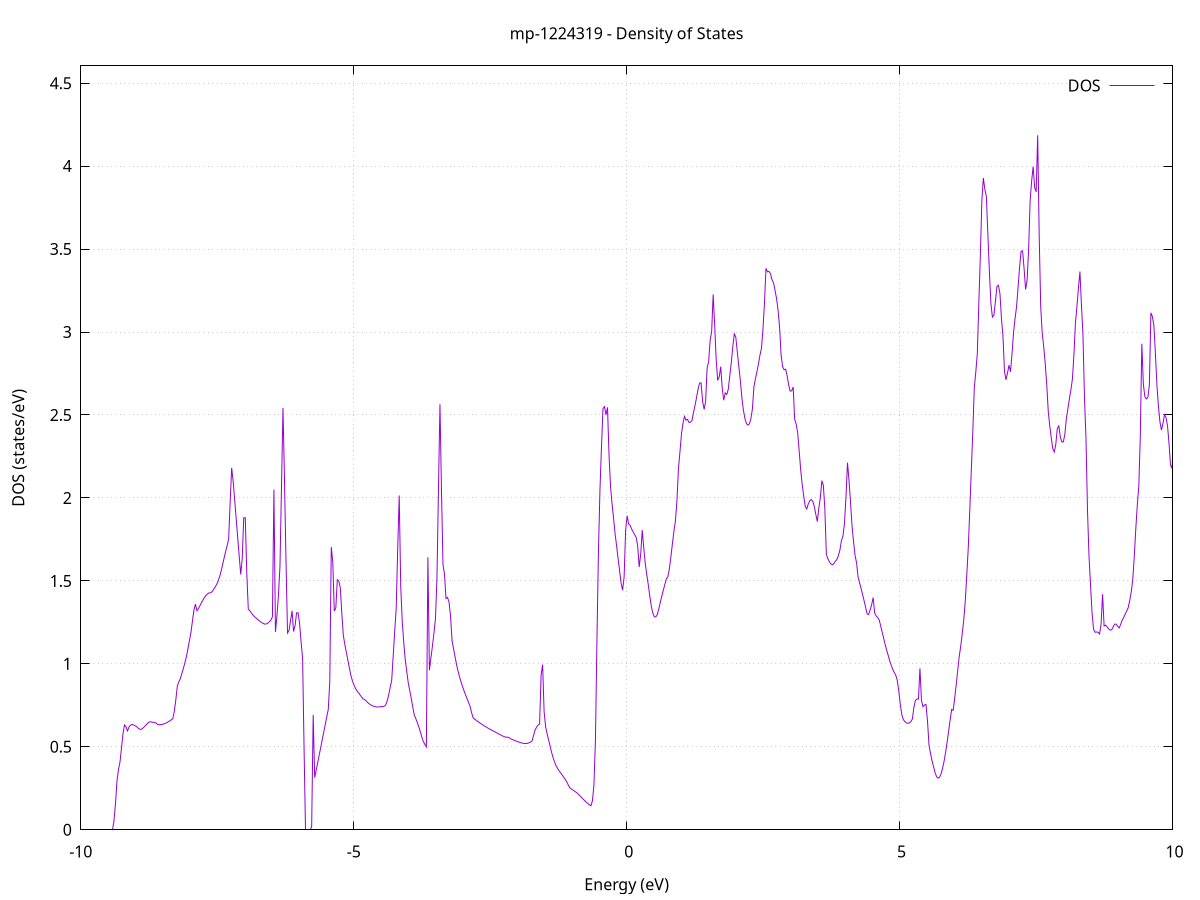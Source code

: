 set title 'mp-1224319 - Density of States'
set xlabel 'Energy (eV)'
set ylabel 'DOS (states/eV)'
set grid
set xrange [-10:10]
set yrange [0:4.604]
set xzeroaxis lt -1
set terminal png size 800,600
set output 'mp-1224319_dos_gnuplot.png'
plot '-' using 1:2 with lines title 'DOS'
-21.587300 0.000000
-21.559600 0.000000
-21.532000 0.000000
-21.504300 0.000000
-21.476700 0.000000
-21.449000 0.000000
-21.421400 0.000000
-21.393700 0.000000
-21.366100 0.000000
-21.338400 0.000000
-21.310800 0.000000
-21.283100 0.000000
-21.255400 0.000000
-21.227800 0.000000
-21.200100 0.000000
-21.172500 0.000000
-21.144800 0.000000
-21.117200 0.000000
-21.089500 0.000000
-21.061900 0.000000
-21.034200 0.000000
-21.006600 0.000000
-20.978900 0.000000
-20.951300 0.000000
-20.923600 0.000000
-20.896000 0.000000
-20.868300 0.000000
-20.840700 0.000000
-20.813000 0.000000
-20.785400 0.000000
-20.757700 0.000000
-20.730100 0.000000
-20.702400 0.000000
-20.674800 0.000000
-20.647100 0.000000
-20.619500 0.000000
-20.591800 0.000000
-20.564200 0.000000
-20.536500 0.000000
-20.508800 0.000000
-20.481200 0.000000
-20.453500 0.000000
-20.425900 0.000000
-20.398200 0.000000
-20.370600 0.000000
-20.342900 0.000000
-20.315300 0.000000
-20.287600 0.000000
-20.260000 0.000000
-20.232300 0.000000
-20.204700 0.000000
-20.177000 0.000000
-20.149400 0.000000
-20.121700 0.000000
-20.094100 0.000000
-20.066400 0.000000
-20.038800 0.000000
-20.011100 0.000000
-19.983500 0.000000
-19.955800 0.000000
-19.928200 0.000000
-19.900500 0.000000
-19.872900 0.000000
-19.845200 0.000000
-19.817500 0.000000
-19.789900 0.000000
-19.762200 0.000000
-19.734600 0.000000
-19.706900 0.000000
-19.679300 0.000000
-19.651600 0.000000
-19.624000 0.000000
-19.596300 0.000000
-19.568700 0.000000
-19.541000 0.000000
-19.513400 0.000000
-19.485700 0.000000
-19.458100 0.000000
-19.430400 0.000000
-19.402800 0.000000
-19.375100 0.000000
-19.347500 0.000000
-19.319800 0.000000
-19.292200 0.000000
-19.264500 0.000000
-19.236900 0.000000
-19.209200 0.000000
-19.181600 0.000000
-19.153900 0.000000
-19.126300 0.000000
-19.098600 0.000000
-19.070900 217.103200
-19.043300 0.000000
-19.015600 0.000000
-18.988000 0.000000
-18.960300 0.000000
-18.932700 0.000000
-18.905000 0.000000
-18.877400 0.000000
-18.849700 0.000000
-18.822100 0.000000
-18.794400 0.000000
-18.766800 0.000000
-18.739100 0.000000
-18.711500 0.000000
-18.683800 0.000000
-18.656200 0.000000
-18.628500 0.000000
-18.600900 0.000000
-18.573200 0.000000
-18.545600 0.000000
-18.517900 0.000000
-18.490300 0.000000
-18.462600 0.000000
-18.435000 0.000000
-18.407300 0.000000
-18.379600 0.000000
-18.352000 0.000000
-18.324300 0.000000
-18.296700 0.000000
-18.269000 0.000000
-18.241400 0.000000
-18.213700 0.000000
-18.186100 0.000000
-18.158400 0.000000
-18.130800 0.000000
-18.103100 0.000000
-18.075500 0.000000
-18.047800 0.000000
-18.020200 0.000000
-17.992500 0.000000
-17.964900 0.000000
-17.937200 0.000000
-17.909600 0.000000
-17.881900 0.000000
-17.854300 0.000000
-17.826600 0.000000
-17.799000 0.000000
-17.771300 0.000000
-17.743700 0.000000
-17.716000 0.000000
-17.688400 0.000000
-17.660700 0.000000
-17.633000 0.000000
-17.605400 0.000000
-17.577700 0.000000
-17.550100 0.000000
-17.522400 0.000000
-17.494800 0.000000
-17.467100 0.000000
-17.439500 0.000000
-17.411800 0.000000
-17.384200 0.000000
-17.356500 0.000000
-17.328900 0.000000
-17.301200 0.000000
-17.273600 0.000000
-17.245900 0.000000
-17.218300 0.000000
-17.190600 0.000000
-17.163000 0.000000
-17.135300 0.000000
-17.107700 0.000000
-17.080000 0.000000
-17.052400 0.000000
-17.024700 0.000000
-16.997100 0.000000
-16.969400 0.000000
-16.941800 0.000000
-16.914100 0.000000
-16.886400 0.000000
-16.858800 0.000000
-16.831100 0.000000
-16.803500 0.000000
-16.775800 0.000000
-16.748200 0.000000
-16.720500 0.000000
-16.692900 0.000000
-16.665200 0.000000
-16.637600 0.000000
-16.609900 0.000000
-16.582300 0.000000
-16.554600 0.000000
-16.527000 0.000000
-16.499300 0.000000
-16.471700 0.000000
-16.444000 0.000000
-16.416400 0.000000
-16.388700 0.000000
-16.361100 0.000000
-16.333400 0.000000
-16.305800 0.000000
-16.278100 0.000000
-16.250500 0.000000
-16.222800 0.000000
-16.195100 0.000000
-16.167500 0.000000
-16.139800 0.000000
-16.112200 0.000000
-16.084500 0.000000
-16.056900 0.000000
-16.029200 0.000000
-16.001600 0.000000
-15.973900 0.000000
-15.946300 0.000000
-15.918600 0.000000
-15.891000 0.000000
-15.863300 0.000000
-15.835700 0.000000
-15.808000 0.000000
-15.780400 0.000000
-15.752700 0.000000
-15.725100 0.000000
-15.697400 0.000000
-15.669800 0.000000
-15.642100 0.000000
-15.614500 0.000000
-15.586800 0.000000
-15.559200 0.000000
-15.531500 0.000000
-15.503900 0.000000
-15.476200 0.000000
-15.448500 0.000000
-15.420900 0.000000
-15.393200 0.000000
-15.365600 0.000000
-15.337900 0.000000
-15.310300 0.000000
-15.282600 0.000000
-15.255000 0.000000
-15.227300 0.000000
-15.199700 0.000000
-15.172000 0.000000
-15.144400 0.000000
-15.116700 0.000000
-15.089100 0.000000
-15.061400 0.000000
-15.033800 0.000000
-15.006100 0.000000
-14.978500 0.000000
-14.950800 0.000000
-14.923200 0.000000
-14.895500 0.000000
-14.867900 0.000000
-14.840200 0.000000
-14.812600 0.000000
-14.784900 0.000000
-14.757200 0.000000
-14.729600 0.000000
-14.701900 0.000000
-14.674300 0.000000
-14.646600 0.000000
-14.619000 0.000000
-14.591300 0.000000
-14.563700 0.000000
-14.536000 0.000000
-14.508400 0.000000
-14.480700 0.000000
-14.453100 0.000000
-14.425400 0.000000
-14.397800 0.000000
-14.370100 0.000000
-14.342500 0.000000
-14.314800 0.000000
-14.287200 0.000000
-14.259500 0.000000
-14.231900 0.000000
-14.204200 0.000000
-14.176600 0.000000
-14.148900 0.000000
-14.121300 0.000000
-14.093600 0.000000
-14.066000 0.000000
-14.038300 0.000000
-14.010600 0.000000
-13.983000 0.000000
-13.955300 0.000000
-13.927700 0.000000
-13.900000 0.000000
-13.872400 0.000000
-13.844700 0.000000
-13.817100 0.000000
-13.789400 0.000000
-13.761800 0.000000
-13.734100 0.000000
-13.706500 0.000000
-13.678800 0.000000
-13.651200 0.000000
-13.623500 0.000000
-13.595900 0.000000
-13.568200 0.000000
-13.540600 0.000000
-13.512900 0.000000
-13.485300 0.000000
-13.457600 0.000000
-13.430000 0.000000
-13.402300 0.000000
-13.374700 0.000000
-13.347000 0.000000
-13.319300 0.000000
-13.291700 0.000000
-13.264000 0.000000
-13.236400 0.000000
-13.208700 0.000000
-13.181100 0.000000
-13.153400 0.000000
-13.125800 0.000000
-13.098100 0.000000
-13.070500 0.000000
-13.042800 0.000000
-13.015200 0.000000
-12.987500 0.000000
-12.959900 0.000000
-12.932200 0.000000
-12.904600 0.000000
-12.876900 0.000000
-12.849300 0.000000
-12.821600 0.000000
-12.794000 0.000000
-12.766300 0.000000
-12.738700 0.000000
-12.711000 0.000000
-12.683400 0.000000
-12.655700 0.000000
-12.628100 0.000000
-12.600400 0.000000
-12.572700 0.000000
-12.545100 0.000000
-12.517400 0.000000
-12.489800 0.000000
-12.462100 0.000000
-12.434500 0.000000
-12.406800 0.000000
-12.379200 0.000000
-12.351500 0.000000
-12.323900 0.000000
-12.296200 0.000000
-12.268600 0.000000
-12.240900 0.000000
-12.213300 0.000000
-12.185600 0.000000
-12.158000 0.000000
-12.130300 0.000000
-12.102700 0.000000
-12.075000 0.000000
-12.047400 0.000000
-12.019700 0.000000
-11.992100 0.000000
-11.964400 0.000000
-11.936800 0.000000
-11.909100 0.000000
-11.881500 0.000000
-11.853800 0.000000
-11.826100 0.000000
-11.798500 0.000000
-11.770800 0.000000
-11.743200 0.000000
-11.715500 0.000000
-11.687900 0.000000
-11.660200 0.000000
-11.632600 0.000000
-11.604900 0.000000
-11.577300 0.000000
-11.549600 0.000000
-11.522000 0.000000
-11.494300 0.000000
-11.466700 0.000000
-11.439000 0.000000
-11.411400 0.000000
-11.383700 0.000000
-11.356100 0.000000
-11.328400 0.000000
-11.300800 0.000000
-11.273100 0.000000
-11.245500 0.000000
-11.217800 0.000000
-11.190200 0.000000
-11.162500 0.000000
-11.134800 0.000000
-11.107200 0.000000
-11.079500 0.000000
-11.051900 0.000000
-11.024200 0.000000
-10.996600 0.000000
-10.968900 0.000000
-10.941300 0.000000
-10.913600 0.000000
-10.886000 0.000000
-10.858300 0.000000
-10.830700 0.000000
-10.803000 0.000000
-10.775400 0.000000
-10.747700 0.000000
-10.720100 0.000000
-10.692400 0.000000
-10.664800 0.000000
-10.637100 0.000000
-10.609500 0.000000
-10.581800 0.000000
-10.554200 0.000000
-10.526500 0.000000
-10.498900 0.000000
-10.471200 0.000000
-10.443600 0.000000
-10.415900 0.000000
-10.388200 0.000000
-10.360600 0.000000
-10.332900 0.000000
-10.305300 0.000000
-10.277600 0.000000
-10.250000 0.000000
-10.222300 0.000000
-10.194700 0.000000
-10.167000 0.000000
-10.139400 0.000000
-10.111700 0.000000
-10.084100 0.000000
-10.056400 0.000000
-10.028800 0.000000
-10.001100 0.000000
-9.973500 0.000000
-9.945800 0.000000
-9.918200 0.000000
-9.890500 0.000000
-9.862900 0.000000
-9.835200 0.000000
-9.807600 0.000000
-9.779900 0.000000
-9.752300 0.000000
-9.724600 0.000000
-9.696900 0.000000
-9.669300 0.000000
-9.641600 0.000000
-9.614000 0.000000
-9.586300 0.000000
-9.558700 0.000000
-9.531000 0.000000
-9.503400 0.000000
-9.475700 0.000000
-9.448100 0.000000
-9.420400 0.000000
-9.392800 0.051700
-9.365100 0.155200
-9.337500 0.291100
-9.309800 0.363500
-9.282200 0.407700
-9.254500 0.491900
-9.226900 0.578100
-9.199200 0.631700
-9.171600 0.620900
-9.143900 0.596000
-9.116300 0.619500
-9.088600 0.630900
-9.061000 0.634400
-9.033300 0.631700
-9.005700 0.626800
-8.978000 0.622300
-8.950300 0.612700
-8.922700 0.606600
-8.895000 0.605000
-8.867400 0.611000
-8.839700 0.620200
-8.812100 0.629500
-8.784400 0.638700
-8.756800 0.648000
-8.729100 0.651200
-8.701500 0.648700
-8.673800 0.647900
-8.646200 0.646500
-8.618500 0.643200
-8.590900 0.633200
-8.563200 0.633300
-8.535600 0.633600
-8.507900 0.635300
-8.480300 0.637900
-8.452600 0.641300
-8.425000 0.645500
-8.397300 0.651000
-8.369700 0.656900
-8.342000 0.662700
-8.314400 0.668600
-8.286700 0.714100
-8.259000 0.783400
-8.231400 0.866400
-8.203700 0.892000
-8.176100 0.911400
-8.148400 0.942400
-8.120800 0.972400
-8.093100 1.006200
-8.065500 1.043800
-8.037800 1.089400
-8.010200 1.139900
-7.982500 1.187500
-7.954900 1.257500
-7.927200 1.324100
-7.899600 1.359900
-7.871900 1.320300
-7.844300 1.332900
-7.816600 1.350800
-7.789000 1.368700
-7.761300 1.385600
-7.733700 1.400500
-7.706000 1.413700
-7.678400 1.421800
-7.650700 1.427600
-7.623100 1.428000
-7.595400 1.434800
-7.567800 1.448300
-7.540100 1.461700
-7.512400 1.477600
-7.484800 1.498600
-7.457100 1.525200
-7.429500 1.557900
-7.401800 1.598300
-7.374200 1.638400
-7.346500 1.677200
-7.318900 1.712100
-7.291200 1.753700
-7.263600 1.976300
-7.235900 2.181000
-7.208300 2.099600
-7.180600 1.986900
-7.153000 1.874000
-7.125300 1.760900
-7.097700 1.647500
-7.070000 1.538600
-7.042400 1.638100
-7.014700 1.880400
-6.987100 1.880800
-6.959400 1.550100
-6.931800 1.330600
-6.904100 1.320000
-6.876500 1.307000
-6.848800 1.295200
-6.821100 1.285800
-6.793500 1.277400
-6.765800 1.269400
-6.738200 1.261800
-6.710500 1.254800
-6.682900 1.248400
-6.655200 1.243000
-6.627600 1.239300
-6.599900 1.240900
-6.572300 1.246000
-6.544600 1.253400
-6.517000 1.263900
-6.489300 1.283500
-6.461700 2.050300
-6.434000 1.192500
-6.406400 1.290200
-6.378700 1.415800
-6.351100 1.587100
-6.323400 2.062400
-6.295800 2.541800
-6.268100 2.104200
-6.240500 1.619000
-6.212800 1.186100
-6.185200 1.200400
-6.157500 1.260900
-6.129900 1.319300
-6.102200 1.194500
-6.074500 1.230500
-6.046900 1.307200
-6.019200 1.308300
-5.991600 1.242400
-5.963900 1.130300
-5.936300 1.033200
-5.908600 0.469200
-5.881000 0.000000
-5.853300 0.000000
-5.825700 0.000000
-5.798000 0.000000
-5.770400 0.019100
-5.742700 0.692900
-5.715100 0.314100
-5.687400 0.359700
-5.659800 0.405300
-5.632100 0.451000
-5.604500 0.496700
-5.576800 0.542400
-5.549200 0.588200
-5.521500 0.634000
-5.493900 0.679900
-5.466200 0.725800
-5.438600 0.892100
-5.410900 1.704400
-5.383300 1.609600
-5.355600 1.317800
-5.327900 1.337300
-5.300300 1.507500
-5.272600 1.498300
-5.245000 1.457900
-5.217300 1.299500
-5.189700 1.169600
-5.162000 1.115500
-5.134400 1.068300
-5.106700 1.021300
-5.079100 0.974600
-5.051400 0.929200
-5.023800 0.897300
-4.996100 0.873000
-4.968500 0.853200
-4.940800 0.837500
-4.913200 0.825400
-4.885500 0.813400
-4.857900 0.801400
-4.830200 0.789400
-4.802600 0.785000
-4.774900 0.778000
-4.747300 0.767600
-4.719600 0.760200
-4.692000 0.753300
-4.664300 0.748300
-4.636600 0.744700
-4.609000 0.742100
-4.581300 0.740500
-4.553700 0.740000
-4.526000 0.740800
-4.498400 0.741900
-4.470700 0.743000
-4.443100 0.744100
-4.415400 0.751200
-4.387800 0.776000
-4.360100 0.812300
-4.332500 0.857100
-4.304800 0.898700
-4.277200 1.045500
-4.249500 1.193300
-4.221900 1.332500
-4.194200 1.693000
-4.166600 2.014700
-4.138900 1.467900
-4.111300 1.256200
-4.083600 1.131100
-4.056000 1.024200
-4.028300 0.953600
-4.000700 0.885100
-3.973000 0.837400
-3.945400 0.791600
-3.917700 0.738400
-3.890000 0.691800
-3.862400 0.669800
-3.834700 0.645700
-3.807100 0.619900
-3.779400 0.590900
-3.751800 0.557800
-3.724100 0.531600
-3.696500 0.514800
-3.668800 0.499300
-3.641200 1.642500
-3.613500 0.961400
-3.585900 1.034900
-3.558200 1.106600
-3.530600 1.183800
-3.502900 1.270700
-3.475300 1.511800
-3.447600 2.046600
-3.420000 2.564700
-3.392300 2.044700
-3.364700 1.597900
-3.337000 1.540200
-3.309400 1.393500
-3.281700 1.400200
-3.254100 1.372700
-3.226400 1.289000
-3.198700 1.139200
-3.171100 1.091000
-3.143400 1.042900
-3.115800 0.995000
-3.088100 0.954900
-3.060500 0.920700
-3.032800 0.890100
-3.005200 0.862200
-2.977500 0.836500
-2.949900 0.812700
-2.922200 0.789300
-2.894600 0.765900
-2.866900 0.742400
-2.839300 0.704300
-2.811600 0.673900
-2.784000 0.667000
-2.756300 0.660000
-2.728700 0.653100
-2.701000 0.646600
-2.673400 0.640400
-2.645700 0.634400
-2.618100 0.628500
-2.590400 0.622800
-2.562800 0.617200
-2.535100 0.611800
-2.507500 0.606600
-2.479800 0.601700
-2.452100 0.596900
-2.424500 0.592100
-2.396800 0.587300
-2.369200 0.582400
-2.341500 0.577400
-2.313900 0.572500
-2.286200 0.567700
-2.258600 0.563500
-2.230900 0.559900
-2.203300 0.557800
-2.175600 0.558000
-2.148000 0.553700
-2.120300 0.547500
-2.092700 0.543900
-2.065000 0.540200
-2.037400 0.536700
-2.009700 0.533100
-1.982100 0.529600
-1.954400 0.526500
-1.926800 0.523800
-1.899100 0.521500
-1.871500 0.520100
-1.843800 0.520100
-1.816200 0.521400
-1.788500 0.524100
-1.760800 0.528400
-1.733200 0.535400
-1.705500 0.568400
-1.677900 0.600700
-1.650200 0.618700
-1.622600 0.631100
-1.594900 0.637500
-1.567300 0.930600
-1.539600 0.995500
-1.512000 0.711000
-1.484300 0.620500
-1.456700 0.578900
-1.429000 0.540800
-1.401400 0.503200
-1.373700 0.465100
-1.346100 0.433100
-1.318400 0.406300
-1.290800 0.384600
-1.263100 0.367900
-1.235500 0.354500
-1.207800 0.341900
-1.180200 0.329800
-1.152500 0.317200
-1.124900 0.303900
-1.097200 0.288800
-1.069600 0.270100
-1.041900 0.253300
-1.014200 0.246800
-0.986600 0.240200
-0.958900 0.233800
-0.931300 0.227400
-0.903600 0.220500
-0.876000 0.212000
-0.848300 0.203000
-0.820700 0.193200
-0.793000 0.183300
-0.765400 0.174100
-0.737700 0.165600
-0.710100 0.157800
-0.682400 0.150800
-0.654800 0.144600
-0.627100 0.173500
-0.599500 0.269600
-0.571800 0.536200
-0.544200 1.141300
-0.516500 1.679300
-0.488900 2.048300
-0.461200 2.307000
-0.433600 2.539100
-0.405900 2.550300
-0.378300 2.499900
-0.350600 2.545600
-0.323000 2.260800
-0.295300 2.068400
-0.267600 1.966000
-0.240000 1.879700
-0.212300 1.784800
-0.184700 1.713700
-0.157000 1.635100
-0.129400 1.562400
-0.101700 1.486400
-0.074100 1.443900
-0.046400 1.522800
-0.018800 1.804400
0.008900 1.892300
0.036500 1.843300
0.064200 1.834600
0.091800 1.811700
0.119500 1.795200
0.147100 1.778800
0.174800 1.762300
0.202400 1.709900
0.230100 1.583400
0.257700 1.661600
0.285400 1.805900
0.313000 1.700100
0.340700 1.605600
0.368300 1.538300
0.396000 1.477200
0.423700 1.408500
0.451300 1.348800
0.479000 1.306600
0.506600 1.284400
0.534300 1.282800
0.561900 1.297000
0.589600 1.331600
0.617200 1.371800
0.644900 1.409900
0.672500 1.444900
0.700200 1.479100
0.727800 1.512700
0.755500 1.524700
0.783100 1.574800
0.810800 1.644800
0.838400 1.724000
0.866100 1.799800
0.893700 1.861500
0.921400 1.982400
0.949000 2.176700
0.976700 2.278300
1.004300 2.384600
1.032000 2.450900
1.059600 2.491400
1.087300 2.468400
1.114900 2.473900
1.142600 2.454800
1.170300 2.456300
1.197900 2.468000
1.225600 2.515200
1.253200 2.558400
1.280900 2.605300
1.308500 2.655600
1.336200 2.692400
1.363800 2.693300
1.391500 2.583000
1.419100 2.533400
1.446800 2.581400
1.474400 2.784600
1.502100 2.820000
1.529700 2.950100
1.557400 3.002700
1.585000 3.226500
1.612700 3.042700
1.640300 2.833000
1.668000 2.708600
1.695600 2.728500
1.723300 2.791200
1.750900 2.661800
1.778600 2.588800
1.806200 2.632900
1.833900 2.623300
1.861600 2.654800
1.889200 2.735100
1.916900 2.815500
1.944500 2.910700
1.972200 2.989100
1.999800 2.969100
2.027500 2.879400
2.055100 2.792800
2.082800 2.706500
2.110400 2.605700
2.138100 2.531000
2.165700 2.480400
2.193400 2.448700
2.221000 2.438700
2.248700 2.446400
2.276300 2.478100
2.304000 2.536100
2.331600 2.670000
2.359300 2.718200
2.386900 2.760500
2.414600 2.807600
2.442200 2.860900
2.469900 2.901400
2.497500 3.018900
2.525200 3.175600
2.552800 3.384100
2.580500 3.362500
2.608200 3.365300
2.635800 3.350900
2.663500 3.314700
2.691100 3.296400
2.718800 3.249600
2.746400 3.201300
2.774100 3.132600
2.801700 3.027800
2.829400 2.862500
2.857000 2.791900
2.884700 2.772500
2.912300 2.776100
2.940000 2.736100
2.967600 2.681600
2.995300 2.643600
3.022900 2.645600
3.050600 2.668200
3.078200 2.474000
3.105900 2.445000
3.133500 2.391400
3.161200 2.281500
3.188800 2.168000
3.216500 2.080100
3.244100 2.011300
3.271800 1.948100
3.299500 1.933400
3.327100 1.963600
3.354800 1.982800
3.382400 1.990100
3.410100 1.979200
3.437700 1.949000
3.465400 1.901400
3.493000 1.857600
3.520700 1.937700
3.548300 2.001000
3.576000 2.104000
3.603600 2.075500
3.631300 1.933000
3.658900 1.658800
3.686600 1.633300
3.714200 1.614700
3.741900 1.602200
3.769500 1.597100
3.797200 1.604500
3.824800 1.618800
3.852500 1.629600
3.880100 1.653600
3.907800 1.687600
3.935400 1.743500
3.963100 1.770900
3.990700 1.847200
4.018400 2.008600
4.046100 2.212100
4.073700 2.105800
4.101400 1.974400
4.129000 1.831700
4.156700 1.736900
4.184300 1.653200
4.212000 1.609300
4.239600 1.523400
4.267300 1.489000
4.294900 1.453800
4.322600 1.417900
4.350200 1.380000
4.377900 1.341300
4.405500 1.301500
4.433200 1.297200
4.460800 1.325700
4.488500 1.357000
4.516100 1.399600
4.543800 1.306100
4.571400 1.289400
4.599100 1.278300
4.626700 1.265100
4.654400 1.228100
4.682000 1.190300
4.709700 1.152500
4.737400 1.114700
4.765000 1.081300
4.792700 1.049600
4.820300 1.016700
4.848000 0.989800
4.875600 0.966800
4.903300 0.948000
4.930900 0.931700
4.958600 0.899100
4.986200 0.834400
5.013900 0.754100
5.041500 0.693600
5.069200 0.664000
5.096800 0.652100
5.124500 0.644600
5.152100 0.641600
5.179800 0.643500
5.207400 0.652700
5.235100 0.668100
5.262700 0.739800
5.290400 0.779600
5.318000 0.788100
5.345700 0.787600
5.373300 0.972500
5.401000 0.780400
5.428600 0.741900
5.456300 0.751600
5.484000 0.755800
5.511600 0.654800
5.539300 0.510100
5.566900 0.458700
5.594600 0.416600
5.622200 0.380400
5.649900 0.344200
5.677500 0.320600
5.705200 0.311300
5.732800 0.316900
5.760500 0.337500
5.788100 0.371000
5.815800 0.414000
5.843400 0.466600
5.871100 0.527700
5.898700 0.594000
5.926400 0.662000
5.954000 0.725200
5.981700 0.719500
6.009300 0.792100
6.037000 0.872700
6.064600 0.958900
6.092300 1.043600
6.119900 1.105500
6.147600 1.182000
6.175200 1.262800
6.202900 1.374900
6.230600 1.532600
6.258200 1.697800
6.285900 1.924700
6.313500 2.162000
6.341200 2.395000
6.368800 2.663300
6.396500 2.759200
6.424100 2.868500
6.451800 3.172700
6.479400 3.456300
6.507100 3.788300
6.534700 3.928500
6.562400 3.860800
6.590000 3.815800
6.617700 3.588500
6.645300 3.364500
6.673000 3.173600
6.700600 3.090000
6.728300 3.101200
6.755900 3.184700
6.783600 3.274700
6.811200 3.281600
6.838900 3.232100
6.866500 3.081300
6.894200 2.974600
6.921900 2.763100
6.949500 2.711900
6.977200 2.752000
7.004800 2.800400
7.032500 2.760300
7.060100 2.869600
7.087800 2.994400
7.115400 3.080800
7.143100 3.152200
7.170700 3.268600
7.198400 3.388800
7.226000 3.486200
7.253700 3.488900
7.281300 3.381900
7.309000 3.256200
7.336600 3.312600
7.364300 3.499000
7.391900 3.792600
7.419600 3.910300
7.447200 3.997200
7.474900 3.870100
7.502500 3.844500
7.530200 4.185700
7.557800 3.585600
7.585500 3.153600
7.613100 2.994700
7.640800 2.911200
7.668500 2.809800
7.696100 2.683700
7.723800 2.521400
7.751400 2.433900
7.779100 2.361900
7.806700 2.297600
7.834400 2.276700
7.862000 2.323600
7.889700 2.417200
7.917300 2.434200
7.945000 2.366500
7.972600 2.337600
8.000300 2.337700
8.027900 2.383500
8.055600 2.477500
8.083200 2.535900
8.110900 2.597100
8.138500 2.651600
8.166200 2.715600
8.193800 2.861700
8.221500 3.053500
8.249100 3.154100
8.276800 3.264300
8.304400 3.364800
8.332100 3.161000
8.359800 2.983300
8.387400 2.606700
8.415100 2.358600
8.442700 1.925300
8.470400 1.649200
8.498000 1.478400
8.525700 1.311200
8.553300 1.210200
8.581000 1.190300
8.608600 1.192200
8.636300 1.189900
8.663900 1.179900
8.691600 1.239400
8.719200 1.420100
8.746900 1.228000
8.774500 1.233200
8.802200 1.223400
8.829800 1.210600
8.857500 1.204100
8.885100 1.205100
8.912800 1.222500
8.940400 1.239400
8.968100 1.239200
8.995700 1.226100
9.023400 1.216500
9.051000 1.237400
9.078700 1.264000
9.106400 1.278600
9.134000 1.300300
9.161700 1.319100
9.189300 1.339400
9.217000 1.383000
9.244600 1.434400
9.272300 1.509500
9.299900 1.647600
9.327600 1.813900
9.355200 1.958300
9.382900 2.071900
9.410500 2.376200
9.438200 2.929200
9.465800 2.686000
9.493500 2.610300
9.521100 2.596500
9.548800 2.606100
9.576400 2.680900
9.604100 3.115500
9.631700 3.093100
9.659400 3.038800
9.687000 2.867800
9.714700 2.680000
9.742300 2.551100
9.770000 2.458000
9.797700 2.408900
9.825300 2.447600
9.853000 2.501800
9.880600 2.485600
9.908300 2.436000
9.935900 2.330300
9.963600 2.199300
9.991200 2.178100
10.018900 2.297900
10.046500 2.320200
10.074200 2.327300
10.101800 2.259300
10.129500 2.177300
10.157100 2.094700
10.184800 2.005000
10.212400 1.941500
10.240100 1.843100
10.267700 1.751600
10.295400 1.693700
10.323000 1.651300
10.350700 1.577300
10.378300 1.521400
10.406000 1.476800
10.433600 1.443200
10.461300 1.422200
10.488900 1.439000
10.516600 1.467300
10.544300 1.512000
10.571900 1.576200
10.599600 1.671600
10.627200 1.873700
10.654900 2.065200
10.682500 2.141000
10.710200 2.193100
10.737800 2.282200
10.765500 2.365100
10.793100 2.410400
10.820800 2.397000
10.848400 2.420100
10.876100 2.494200
10.903700 2.512500
10.931400 2.536100
10.959000 2.618700
10.986700 2.735600
11.014300 2.819700
11.042000 2.912400
11.069600 2.741300
11.097300 2.582200
11.124900 2.500000
11.152600 2.454100
11.180200 2.426900
11.207900 2.334700
11.235500 2.310400
11.263200 2.319100
11.290900 2.335000
11.318500 2.361200
11.346200 2.386500
11.373800 2.391800
11.401500 2.393300
11.429100 2.403400
11.456800 2.349400
11.484400 2.322100
11.512100 2.303200
11.539700 2.375000
11.567400 2.496100
11.595000 2.507500
11.622700 2.555800
11.650300 2.603600
11.678000 2.651900
11.705600 2.666300
11.733300 2.714900
11.760900 3.044500
11.788600 2.691300
11.816200 2.638500
11.843900 2.590800
11.871500 2.595300
11.899200 2.610900
11.926800 2.631600
11.954500 2.657500
11.982200 2.693300
12.009800 2.727600
12.037500 2.765800
12.065100 2.788100
12.092800 2.827000
12.120400 2.858600
12.148100 2.802200
12.175700 2.806000
12.203400 2.858000
12.231000 2.808900
12.258700 2.785600
12.286300 2.713200
12.314000 2.655900
12.341600 2.603600
12.369300 2.519500
12.396900 2.567300
12.424600 2.467900
12.452200 2.351100
12.479900 2.248000
12.507500 2.123500
12.535200 1.990400
12.562800 1.835300
12.590500 1.767900
12.618100 1.682500
12.645800 1.569800
12.673400 1.500200
12.701100 1.462700
12.728800 1.446900
12.756400 1.437300
12.784100 1.446200
12.811700 1.478200
12.839400 1.530300
12.867000 1.606200
12.894700 1.695500
12.922300 1.703700
12.950000 1.554800
12.977600 1.587800
13.005300 1.637500
13.032900 1.698900
13.060600 1.711700
13.088200 1.667400
13.115900 1.630200
13.143500 1.655400
13.171200 1.621100
13.198800 1.571500
13.226500 1.563700
13.254100 1.556800
13.281800 1.558800
13.309400 1.584900
13.337100 1.688200
13.364700 1.758800
13.392400 1.760100
13.420100 1.758900
13.447700 1.769800
13.475400 1.779100
13.503000 1.774900
13.530700 1.763800
13.558300 1.760900
13.586000 1.772800
13.613600 1.772400
13.641300 1.839600
13.668900 1.728200
13.696600 1.721200
13.724200 1.716400
13.751900 1.820200
13.779500 1.831000
13.807200 1.816100
13.834800 1.795400
13.862500 1.787300
13.890100 1.785600
13.917800 1.810500
13.945400 1.844900
13.973100 1.877200
14.000700 1.913600
14.028400 2.007200
14.056000 2.061900
14.083700 2.061900
14.111300 2.056400
14.139000 2.055600
14.166700 2.056000
14.194300 2.056300
14.222000 2.057800
14.249600 2.058400
14.277300 2.013500
14.304900 2.027100
14.332600 2.046200
14.360200 2.161800
14.387900 2.129000
14.415500 2.096200
14.443200 2.035300
14.470800 1.948700
14.498500 1.960900
14.526100 1.957800
14.553800 1.970000
14.581400 2.015500
14.609100 2.055300
14.636700 2.063700
14.664400 2.041600
14.692000 2.023400
14.719700 2.012100
14.747300 2.013400
14.775000 2.024500
14.802600 2.035600
14.830300 2.046900
14.858000 2.167600
14.885600 2.223000
14.913300 2.317800
14.940900 2.489600
14.968600 2.683100
14.996200 2.754700
15.023900 2.742600
15.051500 2.683600
15.079200 2.629300
15.106800 2.641900
15.134500 2.684700
15.162100 2.769700
15.189800 3.164100
15.217400 3.075500
15.245100 2.954800
15.272700 2.908400
15.300400 2.861000
15.328000 2.806300
15.355700 2.836100
15.383300 2.883000
15.411000 2.950000
15.438600 3.055200
15.466300 3.073100
15.493900 3.126000
15.521600 3.179900
15.549200 3.173500
15.576900 3.063300
15.604600 2.982000
15.632200 2.954300
15.659900 2.935700
15.687500 2.921200
15.715200 2.923300
15.742800 2.945400
15.770500 3.003200
15.798100 3.079300
15.825800 3.097000
15.853400 3.125300
15.881100 3.250200
15.908700 3.267500
15.936400 3.299900
15.964000 3.288100
15.991700 3.331800
16.019300 3.304400
16.047000 3.168100
16.074600 3.062100
16.102300 2.954700
16.129900 2.869900
16.157600 2.803300
16.185200 2.754400
16.212900 2.755500
16.240500 2.840500
16.268200 3.004300
16.295900 3.232400
16.323500 3.017600
16.351200 3.052400
16.378800 3.083700
16.406500 3.110600
16.434100 3.143500
16.461800 3.173400
16.489400 3.151300
16.517100 3.148100
16.544700 3.206600
16.572400 3.248600
16.600000 3.236300
16.627700 3.215600
16.655300 3.241500
16.683000 3.289100
16.710600 3.347200
16.738300 3.612800
16.765900 4.032500
16.793600 3.874300
16.821200 3.560900
16.848900 3.390900
16.876500 3.320800
16.904200 3.241100
16.931800 3.176100
16.959500 3.120400
16.987100 3.103400
17.014800 3.127000
17.042500 3.190100
17.070100 3.193900
17.097800 3.283000
17.125400 3.238900
17.153100 3.222900
17.180700 3.359400
17.208400 3.678700
17.236000 3.616900
17.263700 3.544400
17.291300 3.911400
17.319000 4.014400
17.346600 4.260600
17.374300 4.124200
17.401900 4.001800
17.429600 3.727100
17.457200 3.387700
17.484900 3.247100
17.512500 3.206400
17.540200 3.238500
17.567800 3.316100
17.595500 3.434200
17.623100 3.573100
17.650800 3.633400
17.678400 3.612300
17.706100 3.594700
17.733700 3.324800
17.761400 3.229700
17.789100 3.125800
17.816700 3.030700
17.844400 2.925600
17.872000 2.838200
17.899700 2.746600
17.927300 2.654600
17.955000 2.584200
17.982600 2.555600
18.010300 2.529900
18.037900 2.462900
18.065600 2.427300
18.093200 2.489500
18.120900 2.583400
18.148500 3.104300
18.176200 3.258800
18.203800 3.207200
18.231500 3.244500
18.259100 3.367500
18.286800 3.294000
18.314400 3.301500
18.342100 3.270200
18.369700 3.255800
18.397400 3.292000
18.425000 3.132500
18.452700 3.142200
18.480400 3.140300
18.508000 3.076100
18.535700 3.062000
18.563300 3.048400
18.591000 3.049600
18.618600 3.092300
18.646300 3.098800
18.673900 3.128800
18.701600 3.121000
18.729200 3.071400
18.756900 3.068300
18.784500 3.097000
18.812200 3.224400
18.839800 3.386000
18.867500 3.361700
18.895100 3.297900
18.922800 3.274600
18.950400 3.245300
18.978100 3.087200
19.005700 2.973900
19.033400 2.901000
19.061000 2.832600
19.088700 2.775300
19.116300 2.745300
19.144000 2.732500
19.171600 2.774800
19.199300 2.822200
19.227000 2.904900
19.254600 2.852300
19.282300 2.912500
19.309900 2.869200
19.337600 2.852800
19.365200 2.854300
19.392900 2.841100
19.420500 2.811800
19.448200 2.788900
19.475800 2.767100
19.503500 2.757900
19.531100 2.816900
19.558800 2.881500
19.586400 2.928000
19.614100 2.986700
19.641700 3.031300
19.669400 3.086200
19.697000 3.148500
19.724700 3.172500
19.752300 3.173300
19.780000 3.152900
19.807600 3.124800
19.835300 3.093200
19.862900 3.056800
19.890600 3.042000
19.918300 3.074900
19.945900 3.093600
19.973600 3.107800
20.001200 3.093500
20.028900 3.135200
20.056500 3.276800
20.084200 3.182200
20.111800 3.148700
20.139500 3.121100
20.167100 3.059400
20.194800 3.009600
20.222400 2.999700
20.250100 3.006100
20.277700 3.002100
20.305400 2.995100
20.333000 2.992800
20.360700 2.986000
20.388300 2.978600
20.416000 2.954100
20.443600 2.916800
20.471300 2.943600
20.498900 2.903800
20.526600 2.862000
20.554200 2.834800
20.581900 2.844100
20.609500 2.887500
20.637200 2.943000
20.664900 2.962400
20.692500 2.986800
20.720200 3.019400
20.747800 3.064400
20.775500 3.170700
20.803100 3.310900
20.830800 3.419000
20.858400 3.367100
20.886100 3.315300
20.913700 3.351700
20.941400 3.146400
20.969000 2.996900
20.996700 3.007400
21.024300 3.034000
21.052000 3.073100
21.079600 3.121000
21.107300 3.134400
21.134900 3.122300
21.162600 3.123300
21.190200 3.149100
21.217900 3.197000
21.245500 3.311100
21.273200 3.476600
21.300800 3.895500
21.328500 4.327200
21.356200 4.309700
21.383800 4.150900
21.411500 3.870100
21.439100 3.530000
21.466800 3.444100
21.494400 3.375400
21.522100 3.321700
21.549700 3.284500
21.577400 3.281100
21.605000 3.266100
21.632700 3.208800
21.660300 3.117300
21.688000 3.082400
21.715600 3.122900
21.743300 3.156000
21.770900 3.201000
21.798600 3.266200
21.826200 3.324600
21.853900 3.401700
21.881500 3.466200
21.909200 3.460300
21.936800 3.425600
21.964500 3.420400
21.992100 3.378800
22.019800 3.398300
22.047400 3.411300
22.075100 3.352200
22.102800 3.220900
22.130400 3.121500
22.158100 3.093600
22.185700 3.104500
22.213400 3.154400
22.241000 3.217100
22.268700 3.244900
22.296300 3.330500
22.324000 3.477100
22.351600 3.717500
22.379300 3.896300
22.406900 4.292400
22.434600 4.019900
22.462200 3.816900
22.489900 3.651400
22.517500 3.561800
22.545200 3.470200
22.572800 3.547100
22.600500 3.449800
22.628100 3.558800
22.655800 3.454700
22.683400 3.350700
22.711100 3.217100
22.738700 3.155500
22.766400 3.192800
22.794000 2.910100
22.821700 2.746100
22.849400 2.754100
22.877000 2.771400
22.904700 2.804200
22.932300 2.871000
22.960000 2.927200
22.987600 3.044400
23.015300 3.256500
23.042900 3.388000
23.070600 3.487700
23.098200 3.588700
23.125900 3.585700
23.153500 3.741100
23.181200 3.762900
23.208800 3.791500
23.236500 3.862400
23.264100 3.905300
23.291800 3.897700
23.319400 3.941100
23.347100 3.975000
23.374700 3.959500
23.402400 3.921800
23.430000 4.006100
23.457700 3.886800
23.485300 3.646200
23.513000 3.483300
23.540700 3.340500
23.568300 3.188500
23.596000 3.275400
23.623600 3.424900
23.651300 3.597100
23.678900 3.759500
23.706600 4.118900
23.734200 3.961700
23.761900 3.930800
23.789500 3.922300
23.817200 3.788200
23.844800 3.596800
23.872500 3.330400
23.900100 3.155700
23.927800 3.054800
23.955400 2.974000
23.983100 2.849300
24.010700 2.818300
24.038400 2.840900
24.066000 2.922400
24.093700 2.988500
24.121300 3.031200
24.149000 3.062900
24.176600 3.138400
24.204300 3.471400
24.231900 3.321600
24.259600 3.257500
24.287300 3.308100
24.314900 3.385000
24.342600 3.411700
24.370200 3.364100
24.397900 3.138800
24.425500 2.955800
24.453200 2.936100
24.480800 2.955600
24.508500 2.968500
24.536100 3.011900
24.563800 3.060600
24.591400 3.090500
24.619100 3.120800
24.646700 3.156900
24.674400 3.226700
24.702000 3.334400
24.729700 3.452600
24.757300 3.618000
24.785000 3.893600
24.812600 3.967400
24.840300 3.658200
24.867900 3.600800
24.895600 3.631000
24.923200 3.850300
24.950900 3.836400
24.978600 3.475800
25.006200 3.323100
25.033900 3.264500
25.061500 3.190700
25.089200 3.121700
25.116800 3.086100
25.144500 3.077400
25.172100 3.184000
25.199800 3.217600
25.227400 3.306500
25.255100 3.420800
25.282700 3.446200
25.310400 3.537400
25.338000 3.660900
25.365700 3.729000
25.393300 3.791500
25.421000 4.051200
25.448600 4.211900
25.476300 4.152400
25.503900 4.151100
25.531600 4.129000
25.559200 4.033200
25.586900 3.911600
25.614500 3.814400
25.642200 3.688300
25.669800 3.541400
25.697500 3.441900
25.725200 3.433900
25.752800 3.509000
25.780500 3.569200
25.808100 3.612600
25.835800 3.754800
25.863400 3.867400
25.891100 3.843600
25.918700 3.747300
25.946400 3.649600
25.974000 3.822300
26.001700 4.248800
26.029300 4.023500
26.057000 3.758200
26.084600 3.583500
26.112300 3.451200
26.139900 3.321500
26.167600 3.187300
26.195200 3.105200
26.222900 3.051800
26.250500 3.057400
26.278200 3.098100
26.305800 3.160200
26.333500 3.204300
26.361100 3.199400
26.388800 3.231900
26.416500 3.236300
26.444100 3.226900
26.471800 3.304000
26.499400 3.434500
26.527100 3.453700
26.554700 3.452300
26.582400 3.440600
26.610000 3.420100
26.637700 3.399800
26.665300 3.380600
26.693000 3.351000
26.720600 3.341000
26.748300 3.345400
26.775900 3.354300
26.803600 3.368300
26.831200 3.405600
26.858900 3.445700
26.886500 3.481000
26.914200 3.524100
26.941800 3.768500
26.969500 3.803600
26.997100 3.754300
27.024800 3.681800
27.052400 3.684900
27.080100 3.679800
27.107700 3.711400
27.135400 3.713800
27.163100 3.889800
27.190700 4.092700
27.218400 3.996600
27.246000 3.872600
27.273700 3.807000
27.301300 3.895900
27.329000 3.898000
27.356600 3.877900
27.384300 3.871800
27.411900 3.839400
27.439600 3.815400
27.467200 3.722400
27.494900 3.631000
27.522500 3.587400
27.550200 3.593400
27.577800 3.666900
27.605500 3.807200
27.633100 3.976400
27.660800 3.971300
27.688400 3.900700
27.716100 3.871700
27.743700 3.884900
27.771400 3.950600
27.799000 3.932600
27.826700 3.965900
27.854400 3.899000
27.882000 3.873800
27.909700 3.761400
27.937300 3.483200
27.965000 3.260000
27.992600 3.193000
28.020300 3.164600
28.047900 3.173100
28.075600 3.229500
28.103200 3.232000
28.130900 3.242900
28.158500 3.274100
28.186200 3.320100
28.213800 3.371200
28.241500 3.306600
28.269100 3.188800
28.296800 3.062400
28.324400 2.950700
28.352100 2.652100
28.379700 2.399300
28.407400 2.196900
28.435000 2.035800
28.462700 1.909000
28.490300 1.802800
28.518000 1.709900
28.545600 1.636000
28.573300 1.591900
28.601000 1.555000
28.628600 1.475800
28.656300 1.372600
28.683900 1.323600
28.711600 1.301500
28.739200 1.270500
28.766900 1.231400
28.794500 1.190000
28.822200 1.159300
28.849800 1.126500
28.877500 1.121000
28.905100 0.994800
28.932800 0.814500
28.960400 0.710300
28.988100 0.655400
29.015700 0.625500
29.043400 0.589300
29.071000 0.563000
29.098700 0.543100
29.126300 0.524300
29.154000 0.506500
29.181600 0.489700
29.209300 0.473500
29.236900 0.457900
29.264600 0.442400
29.292200 0.426300
29.319900 0.409600
29.347600 0.392800
29.375200 0.384500
29.402900 0.376400
29.430500 0.366500
29.458200 0.355700
29.485800 0.344000
29.513500 0.331400
29.541100 0.317900
29.568800 0.304000
29.596400 0.289900
29.624100 0.275400
29.651700 0.260400
29.679400 0.249800
29.707000 0.242200
29.734700 0.235200
29.762300 0.228900
29.790000 0.223700
29.817600 0.234400
29.845300 0.299900
29.872900 0.286800
29.900600 0.199400
29.928200 0.194800
29.955900 0.190500
29.983500 0.186500
30.011200 0.182800
30.038900 0.179500
30.066500 0.176400
30.094200 0.179800
30.121800 0.182700
30.149500 0.185000
30.177100 0.186800
30.204800 0.187800
30.232400 0.185800
30.260100 0.180500
30.287700 0.168000
30.315400 0.156100
30.343000 0.145400
30.370700 0.135600
30.398300 0.126900
30.426000 0.119000
30.453600 0.111600
30.481300 0.104900
30.508900 0.098000
30.536600 0.090000
30.564200 0.080800
30.591900 0.071400
30.619500 0.062800
30.647200 0.054900
30.674800 0.047800
30.702500 0.041200
30.730100 0.035400
30.757800 0.030100
30.785500 0.025500
30.813100 0.021600
30.840800 0.018300
30.868400 0.015300
30.896100 0.012600
30.923700 0.010300
30.951400 0.008300
30.979000 0.006500
31.006700 0.005000
31.034300 0.003700
31.062000 0.002600
31.089600 0.001700
31.117300 0.001000
31.144900 0.000400
31.172600 0.000100
31.200200 0.000000
31.227900 0.000000
31.255500 0.000000
31.283200 0.000000
31.310800 0.000000
31.338500 0.000000
31.366100 0.000000
31.393800 0.000000
31.421400 0.000000
31.449100 0.000000
31.476800 0.000000
31.504400 0.000000
31.532100 0.000000
31.559700 0.000000
31.587400 0.000000
31.615000 0.000000
31.642700 0.000000
31.670300 0.000000
31.698000 0.000000
31.725600 0.000000
31.753300 0.000000
31.780900 0.000000
31.808600 0.000000
31.836200 0.000000
31.863900 0.000000
31.891500 0.000000
31.919200 0.000000
31.946800 0.000000
31.974500 0.000000
32.002100 0.000000
32.029800 0.000000
32.057400 0.000000
32.085100 0.000000
32.112700 0.000000
32.140400 0.000000
32.168000 0.000000
32.195700 0.000000
32.223400 0.000000
32.251000 0.000000
32.278700 0.000000
32.306300 0.000000
32.334000 0.000000
32.361600 0.000000
32.389300 0.000000
32.416900 0.000000
32.444600 0.000000
32.472200 0.000000
32.499900 0.000000
32.527500 0.000000
32.555200 0.000000
32.582800 0.000000
32.610500 0.000000
32.638100 0.000000
32.665800 0.000000
32.693400 0.000000
32.721100 0.000000
32.748700 0.000000
32.776400 0.000000
32.804000 0.000000
32.831700 0.000000
32.859300 0.000000
32.887000 0.000000
32.914700 0.000000
32.942300 0.000000
32.970000 0.000000
32.997600 0.000000
33.025300 0.000000
33.052900 0.000000
33.080600 0.000000
33.108200 0.000000
33.135900 0.000000
33.163500 0.000000
33.191200 0.000000
33.218800 0.000000
33.246500 0.000000
33.274100 0.000000
33.301800 0.000000
33.329400 0.000000
33.357100 0.000000
33.384700 0.000000
33.412400 0.000000
33.440000 0.000000
33.467700 0.000000
33.495300 0.000000
33.523000 0.000000
33.550600 0.000000
33.578300 0.000000
33.605900 0.000000
33.633600 0.000000
33.661300 0.000000
33.688900 0.000000
33.716600 0.000000
e
